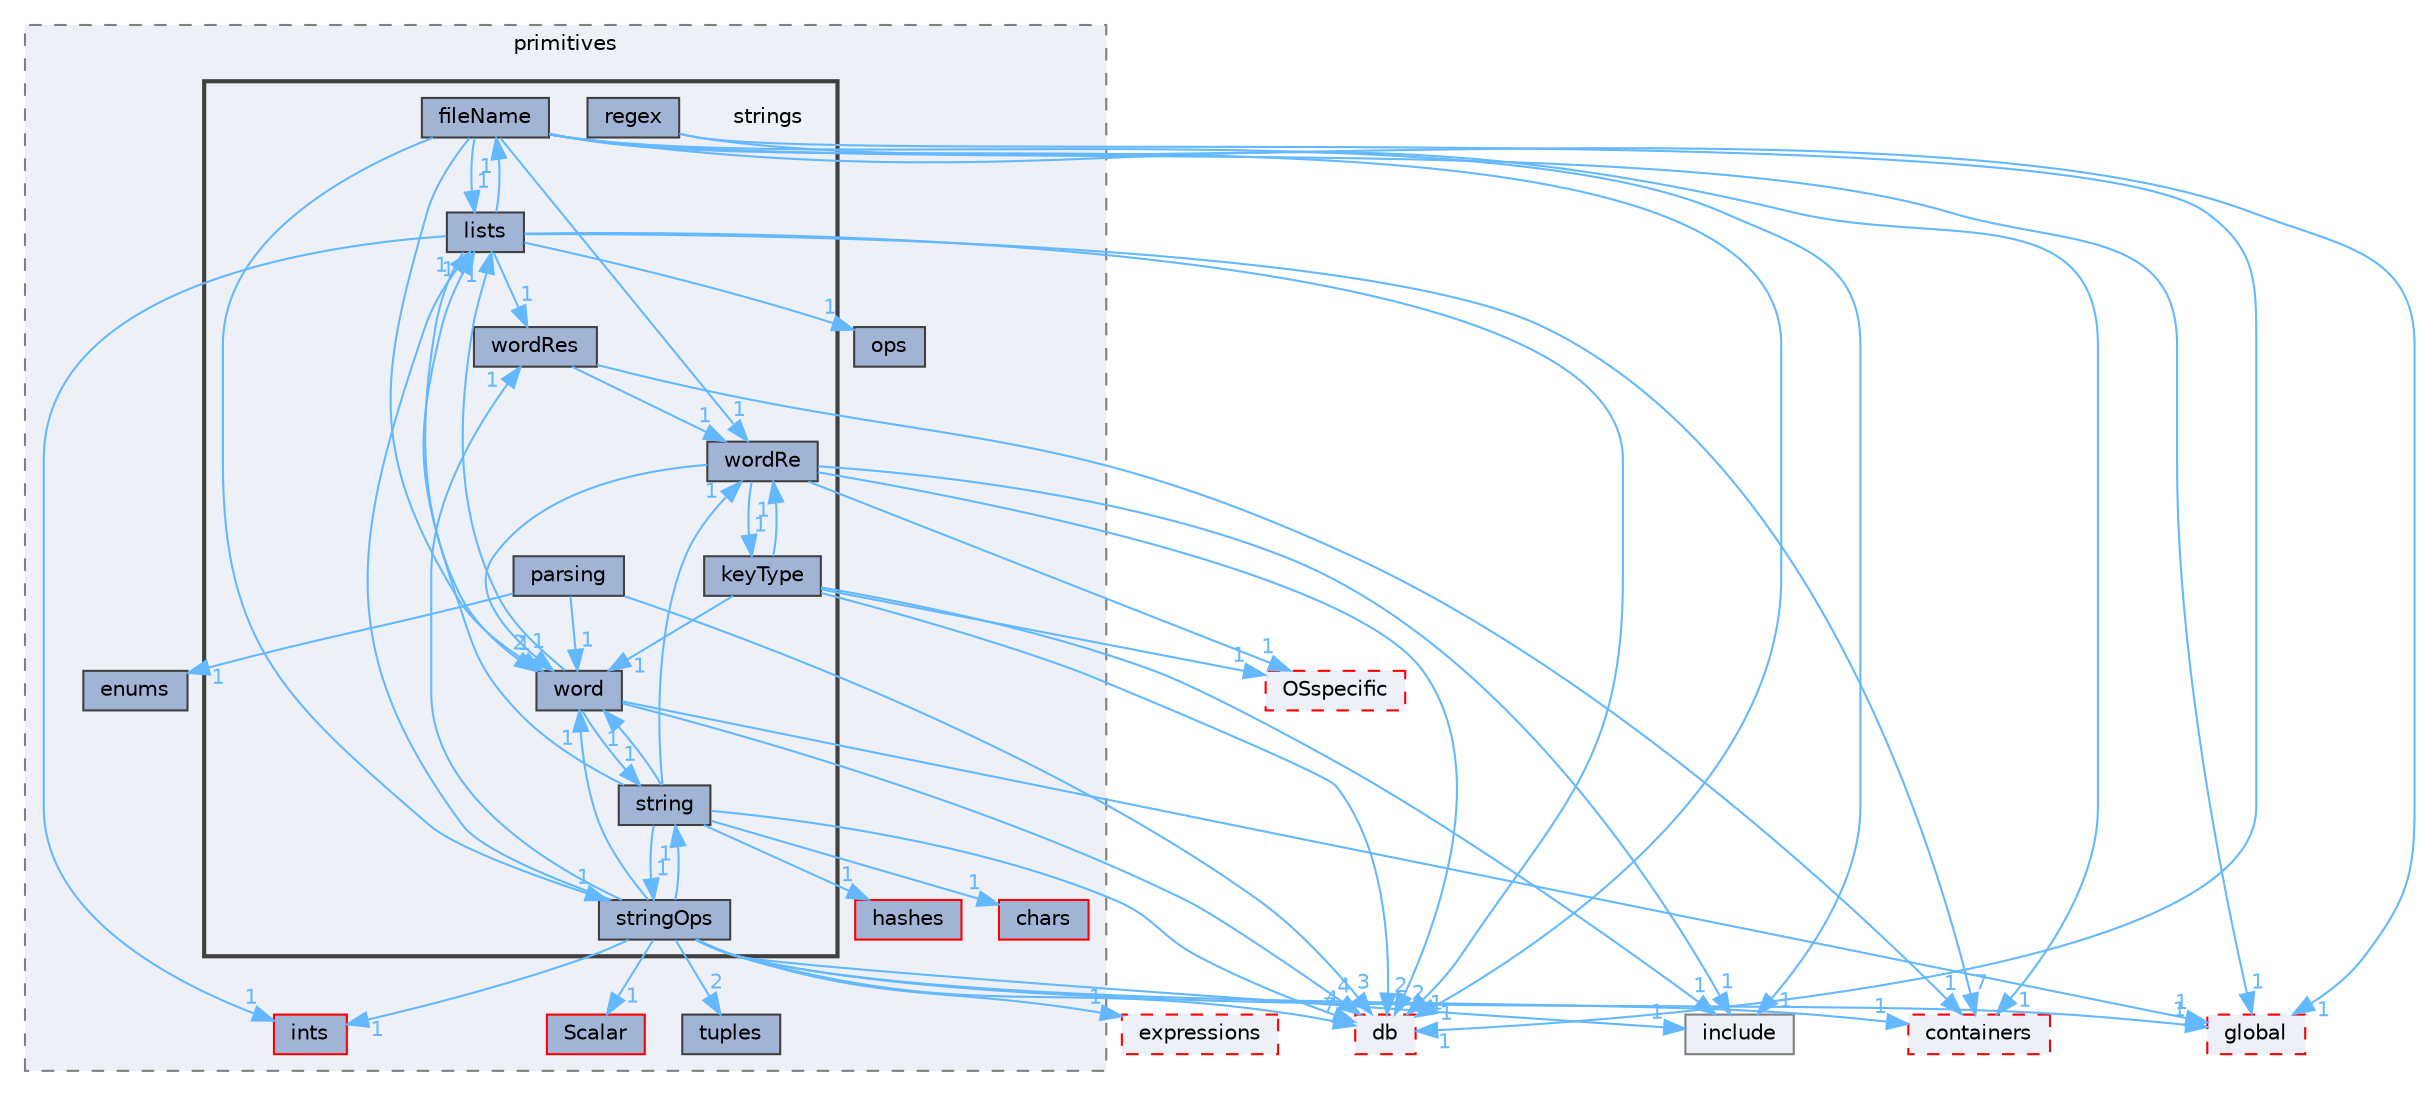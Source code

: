 digraph "src/OpenFOAM/primitives/strings"
{
 // LATEX_PDF_SIZE
  bgcolor="transparent";
  edge [fontname=Helvetica,fontsize=10,labelfontname=Helvetica,labelfontsize=10];
  node [fontname=Helvetica,fontsize=10,shape=box,height=0.2,width=0.4];
  compound=true
  subgraph clusterdir_3e50f45338116b169052b428016851aa {
    graph [ bgcolor="#edf0f7", pencolor="grey50", label="primitives", fontname=Helvetica,fontsize=10 style="filled,dashed", URL="dir_3e50f45338116b169052b428016851aa.html",tooltip=""]
  dir_086c067a0e64eeb439d30ae0c44248d8 [label="ints", fillcolor="#a2b4d6", color="red", style="filled", URL="dir_086c067a0e64eeb439d30ae0c44248d8.html",tooltip=""];
  dir_4283faa153a5178e565ef547cd992a0a [label="hashes", fillcolor="#a2b4d6", color="red", style="filled", URL="dir_4283faa153a5178e565ef547cd992a0a.html",tooltip=""];
  dir_88dabb3705a9b13be16987836626f570 [label="chars", fillcolor="#a2b4d6", color="red", style="filled", URL="dir_88dabb3705a9b13be16987836626f570.html",tooltip=""];
  dir_a75a9acad7a860e8b6287c25a4913686 [label="ops", fillcolor="#a2b4d6", color="grey25", style="filled", URL="dir_a75a9acad7a860e8b6287c25a4913686.html",tooltip=""];
  dir_b4f4914e791ff496381862f16be45bae [label="Scalar", fillcolor="#a2b4d6", color="red", style="filled", URL="dir_b4f4914e791ff496381862f16be45bae.html",tooltip=""];
  dir_b997e59254caaf3bad833df621f73e31 [label="enums", fillcolor="#a2b4d6", color="grey25", style="filled", URL="dir_b997e59254caaf3bad833df621f73e31.html",tooltip=""];
  dir_bc21ceecb5bf9a0a7b119276ea79895b [label="tuples", fillcolor="#a2b4d6", color="grey25", style="filled", URL="dir_bc21ceecb5bf9a0a7b119276ea79895b.html",tooltip=""];
  subgraph clusterdir_ce1ee507886310df0e74ee2e624fbc88 {
    graph [ bgcolor="#edf0f7", pencolor="grey25", label="", fontname=Helvetica,fontsize=10 style="filled,bold", URL="dir_ce1ee507886310df0e74ee2e624fbc88.html",tooltip=""]
    dir_ce1ee507886310df0e74ee2e624fbc88 [shape=plaintext, label="strings"];
  dir_e0766cf37aa68a893986759610a2c525 [label="fileName", fillcolor="#a2b4d6", color="grey25", style="filled", URL="dir_e0766cf37aa68a893986759610a2c525.html",tooltip=""];
  dir_a83eb367bf26e2d772c6532ab47f4fe7 [label="keyType", fillcolor="#a2b4d6", color="grey25", style="filled", URL="dir_a83eb367bf26e2d772c6532ab47f4fe7.html",tooltip=""];
  dir_3225460a2bc040f976df3516175e6565 [label="lists", fillcolor="#a2b4d6", color="grey25", style="filled", URL="dir_3225460a2bc040f976df3516175e6565.html",tooltip=""];
  dir_55ec58ee6b7e0baec45c0ce73e50465f [label="parsing", fillcolor="#a2b4d6", color="grey25", style="filled", URL="dir_55ec58ee6b7e0baec45c0ce73e50465f.html",tooltip=""];
  dir_2697cc2b9fbb7fc3fb7ad8014b07a712 [label="regex", fillcolor="#a2b4d6", color="grey25", style="filled", URL="dir_2697cc2b9fbb7fc3fb7ad8014b07a712.html",tooltip=""];
  dir_5d269f08fff917248372ebf5423c45f9 [label="string", fillcolor="#a2b4d6", color="grey25", style="filled", URL="dir_5d269f08fff917248372ebf5423c45f9.html",tooltip=""];
  dir_04595600e69ea764b416a13a9b2786bb [label="stringOps", fillcolor="#a2b4d6", color="grey25", style="filled", URL="dir_04595600e69ea764b416a13a9b2786bb.html",tooltip=""];
  dir_37e5616194788bea54b108232e896e64 [label="word", fillcolor="#a2b4d6", color="grey25", style="filled", URL="dir_37e5616194788bea54b108232e896e64.html",tooltip=""];
  dir_c3392db1efe9a2640802296c6b320902 [label="wordRe", fillcolor="#a2b4d6", color="grey25", style="filled", URL="dir_c3392db1efe9a2640802296c6b320902.html",tooltip=""];
  dir_9c3611b1fe23245bb1d7694d6d12a04b [label="wordRes", fillcolor="#a2b4d6", color="grey25", style="filled", URL="dir_9c3611b1fe23245bb1d7694d6d12a04b.html",tooltip=""];
  }
  }
  dir_19d0872053bde092be81d7fe3f56cbf7 [label="containers", fillcolor="#edf0f7", color="red", style="filled,dashed", URL="dir_19d0872053bde092be81d7fe3f56cbf7.html",tooltip=""];
  dir_1e7df7a7407fc4618be5c18f76eb7b99 [label="OSspecific", fillcolor="#edf0f7", color="red", style="filled,dashed", URL="dir_1e7df7a7407fc4618be5c18f76eb7b99.html",tooltip=""];
  dir_63c634f7a7cfd679ac26c67fb30fc32f [label="db", fillcolor="#edf0f7", color="red", style="filled,dashed", URL="dir_63c634f7a7cfd679ac26c67fb30fc32f.html",tooltip=""];
  dir_8583492183f4d27c76555f8f333dd07b [label="global", fillcolor="#edf0f7", color="red", style="filled,dashed", URL="dir_8583492183f4d27c76555f8f333dd07b.html",tooltip=""];
  dir_e954e9f5966bc1c681a414ec8bd0ee15 [label="include", fillcolor="#edf0f7", color="grey50", style="filled", URL="dir_e954e9f5966bc1c681a414ec8bd0ee15.html",tooltip=""];
  dir_fa8eb60ad2eb9e73026ecc23442a4b28 [label="expressions", fillcolor="#edf0f7", color="red", style="filled,dashed", URL="dir_fa8eb60ad2eb9e73026ecc23442a4b28.html",tooltip=""];
  dir_e0766cf37aa68a893986759610a2c525->dir_04595600e69ea764b416a13a9b2786bb [headlabel="1", labeldistance=1.5 headhref="dir_001355_003791.html" href="dir_001355_003791.html" color="steelblue1" fontcolor="steelblue1"];
  dir_e0766cf37aa68a893986759610a2c525->dir_19d0872053bde092be81d7fe3f56cbf7 [headlabel="1", labeldistance=1.5 headhref="dir_001355_000669.html" href="dir_001355_000669.html" color="steelblue1" fontcolor="steelblue1"];
  dir_e0766cf37aa68a893986759610a2c525->dir_3225460a2bc040f976df3516175e6565 [headlabel="1", labeldistance=1.5 headhref="dir_001355_002242.html" href="dir_001355_002242.html" color="steelblue1" fontcolor="steelblue1"];
  dir_e0766cf37aa68a893986759610a2c525->dir_37e5616194788bea54b108232e896e64 [headlabel="1", labeldistance=1.5 headhref="dir_001355_004412.html" href="dir_001355_004412.html" color="steelblue1" fontcolor="steelblue1"];
  dir_e0766cf37aa68a893986759610a2c525->dir_63c634f7a7cfd679ac26c67fb30fc32f [headlabel="1", labeldistance=1.5 headhref="dir_001355_000817.html" href="dir_001355_000817.html" color="steelblue1" fontcolor="steelblue1"];
  dir_e0766cf37aa68a893986759610a2c525->dir_8583492183f4d27c76555f8f333dd07b [headlabel="1", labeldistance=1.5 headhref="dir_001355_001645.html" href="dir_001355_001645.html" color="steelblue1" fontcolor="steelblue1"];
  dir_e0766cf37aa68a893986759610a2c525->dir_c3392db1efe9a2640802296c6b320902 [headlabel="1", labeldistance=1.5 headhref="dir_001355_004413.html" href="dir_001355_004413.html" color="steelblue1" fontcolor="steelblue1"];
  dir_e0766cf37aa68a893986759610a2c525->dir_e954e9f5966bc1c681a414ec8bd0ee15 [headlabel="1", labeldistance=1.5 headhref="dir_001355_001804.html" href="dir_001355_001804.html" color="steelblue1" fontcolor="steelblue1"];
  dir_a83eb367bf26e2d772c6532ab47f4fe7->dir_1e7df7a7407fc4618be5c18f76eb7b99 [headlabel="1", labeldistance=1.5 headhref="dir_002015_002727.html" href="dir_002015_002727.html" color="steelblue1" fontcolor="steelblue1"];
  dir_a83eb367bf26e2d772c6532ab47f4fe7->dir_37e5616194788bea54b108232e896e64 [headlabel="1", labeldistance=1.5 headhref="dir_002015_004412.html" href="dir_002015_004412.html" color="steelblue1" fontcolor="steelblue1"];
  dir_a83eb367bf26e2d772c6532ab47f4fe7->dir_63c634f7a7cfd679ac26c67fb30fc32f [headlabel="2", labeldistance=1.5 headhref="dir_002015_000817.html" href="dir_002015_000817.html" color="steelblue1" fontcolor="steelblue1"];
  dir_a83eb367bf26e2d772c6532ab47f4fe7->dir_c3392db1efe9a2640802296c6b320902 [headlabel="1", labeldistance=1.5 headhref="dir_002015_004413.html" href="dir_002015_004413.html" color="steelblue1" fontcolor="steelblue1"];
  dir_a83eb367bf26e2d772c6532ab47f4fe7->dir_e954e9f5966bc1c681a414ec8bd0ee15 [headlabel="1", labeldistance=1.5 headhref="dir_002015_001804.html" href="dir_002015_001804.html" color="steelblue1" fontcolor="steelblue1"];
  dir_3225460a2bc040f976df3516175e6565->dir_086c067a0e64eeb439d30ae0c44248d8 [headlabel="1", labeldistance=1.5 headhref="dir_002242_001949.html" href="dir_002242_001949.html" color="steelblue1" fontcolor="steelblue1"];
  dir_3225460a2bc040f976df3516175e6565->dir_19d0872053bde092be81d7fe3f56cbf7 [headlabel="7", labeldistance=1.5 headhref="dir_002242_000669.html" href="dir_002242_000669.html" color="steelblue1" fontcolor="steelblue1"];
  dir_3225460a2bc040f976df3516175e6565->dir_37e5616194788bea54b108232e896e64 [headlabel="2", labeldistance=1.5 headhref="dir_002242_004412.html" href="dir_002242_004412.html" color="steelblue1" fontcolor="steelblue1"];
  dir_3225460a2bc040f976df3516175e6565->dir_63c634f7a7cfd679ac26c67fb30fc32f [headlabel="1", labeldistance=1.5 headhref="dir_002242_000817.html" href="dir_002242_000817.html" color="steelblue1" fontcolor="steelblue1"];
  dir_3225460a2bc040f976df3516175e6565->dir_9c3611b1fe23245bb1d7694d6d12a04b [headlabel="1", labeldistance=1.5 headhref="dir_002242_004414.html" href="dir_002242_004414.html" color="steelblue1" fontcolor="steelblue1"];
  dir_3225460a2bc040f976df3516175e6565->dir_a75a9acad7a860e8b6287c25a4913686 [headlabel="1", labeldistance=1.5 headhref="dir_002242_002697.html" href="dir_002242_002697.html" color="steelblue1" fontcolor="steelblue1"];
  dir_3225460a2bc040f976df3516175e6565->dir_e0766cf37aa68a893986759610a2c525 [headlabel="1", labeldistance=1.5 headhref="dir_002242_001355.html" href="dir_002242_001355.html" color="steelblue1" fontcolor="steelblue1"];
  dir_55ec58ee6b7e0baec45c0ce73e50465f->dir_37e5616194788bea54b108232e896e64 [headlabel="1", labeldistance=1.5 headhref="dir_002789_004412.html" href="dir_002789_004412.html" color="steelblue1" fontcolor="steelblue1"];
  dir_55ec58ee6b7e0baec45c0ce73e50465f->dir_63c634f7a7cfd679ac26c67fb30fc32f [headlabel="3", labeldistance=1.5 headhref="dir_002789_000817.html" href="dir_002789_000817.html" color="steelblue1" fontcolor="steelblue1"];
  dir_55ec58ee6b7e0baec45c0ce73e50465f->dir_b997e59254caaf3bad833df621f73e31 [headlabel="1", labeldistance=1.5 headhref="dir_002789_001168.html" href="dir_002789_001168.html" color="steelblue1" fontcolor="steelblue1"];
  dir_2697cc2b9fbb7fc3fb7ad8014b07a712->dir_63c634f7a7cfd679ac26c67fb30fc32f [headlabel="1", labeldistance=1.5 headhref="dir_003283_000817.html" href="dir_003283_000817.html" color="steelblue1" fontcolor="steelblue1"];
  dir_2697cc2b9fbb7fc3fb7ad8014b07a712->dir_8583492183f4d27c76555f8f333dd07b [headlabel="1", labeldistance=1.5 headhref="dir_003283_001645.html" href="dir_003283_001645.html" color="steelblue1" fontcolor="steelblue1"];
  dir_5d269f08fff917248372ebf5423c45f9->dir_04595600e69ea764b416a13a9b2786bb [headlabel="1", labeldistance=1.5 headhref="dir_003790_003791.html" href="dir_003790_003791.html" color="steelblue1" fontcolor="steelblue1"];
  dir_5d269f08fff917248372ebf5423c45f9->dir_3225460a2bc040f976df3516175e6565 [headlabel="1", labeldistance=1.5 headhref="dir_003790_002242.html" href="dir_003790_002242.html" color="steelblue1" fontcolor="steelblue1"];
  dir_5d269f08fff917248372ebf5423c45f9->dir_37e5616194788bea54b108232e896e64 [headlabel="1", labeldistance=1.5 headhref="dir_003790_004412.html" href="dir_003790_004412.html" color="steelblue1" fontcolor="steelblue1"];
  dir_5d269f08fff917248372ebf5423c45f9->dir_4283faa153a5178e565ef547cd992a0a [headlabel="1", labeldistance=1.5 headhref="dir_003790_001701.html" href="dir_003790_001701.html" color="steelblue1" fontcolor="steelblue1"];
  dir_5d269f08fff917248372ebf5423c45f9->dir_63c634f7a7cfd679ac26c67fb30fc32f [headlabel="4", labeldistance=1.5 headhref="dir_003790_000817.html" href="dir_003790_000817.html" color="steelblue1" fontcolor="steelblue1"];
  dir_5d269f08fff917248372ebf5423c45f9->dir_88dabb3705a9b13be16987836626f570 [headlabel="1", labeldistance=1.5 headhref="dir_003790_000463.html" href="dir_003790_000463.html" color="steelblue1" fontcolor="steelblue1"];
  dir_5d269f08fff917248372ebf5423c45f9->dir_c3392db1efe9a2640802296c6b320902 [headlabel="1", labeldistance=1.5 headhref="dir_003790_004413.html" href="dir_003790_004413.html" color="steelblue1" fontcolor="steelblue1"];
  dir_04595600e69ea764b416a13a9b2786bb->dir_086c067a0e64eeb439d30ae0c44248d8 [headlabel="1", labeldistance=1.5 headhref="dir_003791_001949.html" href="dir_003791_001949.html" color="steelblue1" fontcolor="steelblue1"];
  dir_04595600e69ea764b416a13a9b2786bb->dir_19d0872053bde092be81d7fe3f56cbf7 [headlabel="1", labeldistance=1.5 headhref="dir_003791_000669.html" href="dir_003791_000669.html" color="steelblue1" fontcolor="steelblue1"];
  dir_04595600e69ea764b416a13a9b2786bb->dir_3225460a2bc040f976df3516175e6565 [headlabel="1", labeldistance=1.5 headhref="dir_003791_002242.html" href="dir_003791_002242.html" color="steelblue1" fontcolor="steelblue1"];
  dir_04595600e69ea764b416a13a9b2786bb->dir_37e5616194788bea54b108232e896e64 [headlabel="1", labeldistance=1.5 headhref="dir_003791_004412.html" href="dir_003791_004412.html" color="steelblue1" fontcolor="steelblue1"];
  dir_04595600e69ea764b416a13a9b2786bb->dir_5d269f08fff917248372ebf5423c45f9 [headlabel="1", labeldistance=1.5 headhref="dir_003791_003790.html" href="dir_003791_003790.html" color="steelblue1" fontcolor="steelblue1"];
  dir_04595600e69ea764b416a13a9b2786bb->dir_63c634f7a7cfd679ac26c67fb30fc32f [headlabel="7", labeldistance=1.5 headhref="dir_003791_000817.html" href="dir_003791_000817.html" color="steelblue1" fontcolor="steelblue1"];
  dir_04595600e69ea764b416a13a9b2786bb->dir_8583492183f4d27c76555f8f333dd07b [headlabel="1", labeldistance=1.5 headhref="dir_003791_001645.html" href="dir_003791_001645.html" color="steelblue1" fontcolor="steelblue1"];
  dir_04595600e69ea764b416a13a9b2786bb->dir_9c3611b1fe23245bb1d7694d6d12a04b [headlabel="1", labeldistance=1.5 headhref="dir_003791_004414.html" href="dir_003791_004414.html" color="steelblue1" fontcolor="steelblue1"];
  dir_04595600e69ea764b416a13a9b2786bb->dir_b4f4914e791ff496381862f16be45bae [headlabel="1", labeldistance=1.5 headhref="dir_003791_003415.html" href="dir_003791_003415.html" color="steelblue1" fontcolor="steelblue1"];
  dir_04595600e69ea764b416a13a9b2786bb->dir_bc21ceecb5bf9a0a7b119276ea79895b [headlabel="2", labeldistance=1.5 headhref="dir_003791_004133.html" href="dir_003791_004133.html" color="steelblue1" fontcolor="steelblue1"];
  dir_04595600e69ea764b416a13a9b2786bb->dir_e954e9f5966bc1c681a414ec8bd0ee15 [headlabel="1", labeldistance=1.5 headhref="dir_003791_001804.html" href="dir_003791_001804.html" color="steelblue1" fontcolor="steelblue1"];
  dir_04595600e69ea764b416a13a9b2786bb->dir_fa8eb60ad2eb9e73026ecc23442a4b28 [headlabel="1", labeldistance=1.5 headhref="dir_003791_001209.html" href="dir_003791_001209.html" color="steelblue1" fontcolor="steelblue1"];
  dir_37e5616194788bea54b108232e896e64->dir_3225460a2bc040f976df3516175e6565 [headlabel="1", labeldistance=1.5 headhref="dir_004412_002242.html" href="dir_004412_002242.html" color="steelblue1" fontcolor="steelblue1"];
  dir_37e5616194788bea54b108232e896e64->dir_5d269f08fff917248372ebf5423c45f9 [headlabel="1", labeldistance=1.5 headhref="dir_004412_003790.html" href="dir_004412_003790.html" color="steelblue1" fontcolor="steelblue1"];
  dir_37e5616194788bea54b108232e896e64->dir_63c634f7a7cfd679ac26c67fb30fc32f [headlabel="4", labeldistance=1.5 headhref="dir_004412_000817.html" href="dir_004412_000817.html" color="steelblue1" fontcolor="steelblue1"];
  dir_37e5616194788bea54b108232e896e64->dir_8583492183f4d27c76555f8f333dd07b [headlabel="1", labeldistance=1.5 headhref="dir_004412_001645.html" href="dir_004412_001645.html" color="steelblue1" fontcolor="steelblue1"];
  dir_c3392db1efe9a2640802296c6b320902->dir_1e7df7a7407fc4618be5c18f76eb7b99 [headlabel="1", labeldistance=1.5 headhref="dir_004413_002727.html" href="dir_004413_002727.html" color="steelblue1" fontcolor="steelblue1"];
  dir_c3392db1efe9a2640802296c6b320902->dir_37e5616194788bea54b108232e896e64 [headlabel="1", labeldistance=1.5 headhref="dir_004413_004412.html" href="dir_004413_004412.html" color="steelblue1" fontcolor="steelblue1"];
  dir_c3392db1efe9a2640802296c6b320902->dir_63c634f7a7cfd679ac26c67fb30fc32f [headlabel="2", labeldistance=1.5 headhref="dir_004413_000817.html" href="dir_004413_000817.html" color="steelblue1" fontcolor="steelblue1"];
  dir_c3392db1efe9a2640802296c6b320902->dir_a83eb367bf26e2d772c6532ab47f4fe7 [headlabel="1", labeldistance=1.5 headhref="dir_004413_002015.html" href="dir_004413_002015.html" color="steelblue1" fontcolor="steelblue1"];
  dir_c3392db1efe9a2640802296c6b320902->dir_e954e9f5966bc1c681a414ec8bd0ee15 [headlabel="1", labeldistance=1.5 headhref="dir_004413_001804.html" href="dir_004413_001804.html" color="steelblue1" fontcolor="steelblue1"];
  dir_9c3611b1fe23245bb1d7694d6d12a04b->dir_19d0872053bde092be81d7fe3f56cbf7 [headlabel="1", labeldistance=1.5 headhref="dir_004414_000669.html" href="dir_004414_000669.html" color="steelblue1" fontcolor="steelblue1"];
  dir_9c3611b1fe23245bb1d7694d6d12a04b->dir_c3392db1efe9a2640802296c6b320902 [headlabel="1", labeldistance=1.5 headhref="dir_004414_004413.html" href="dir_004414_004413.html" color="steelblue1" fontcolor="steelblue1"];
}
